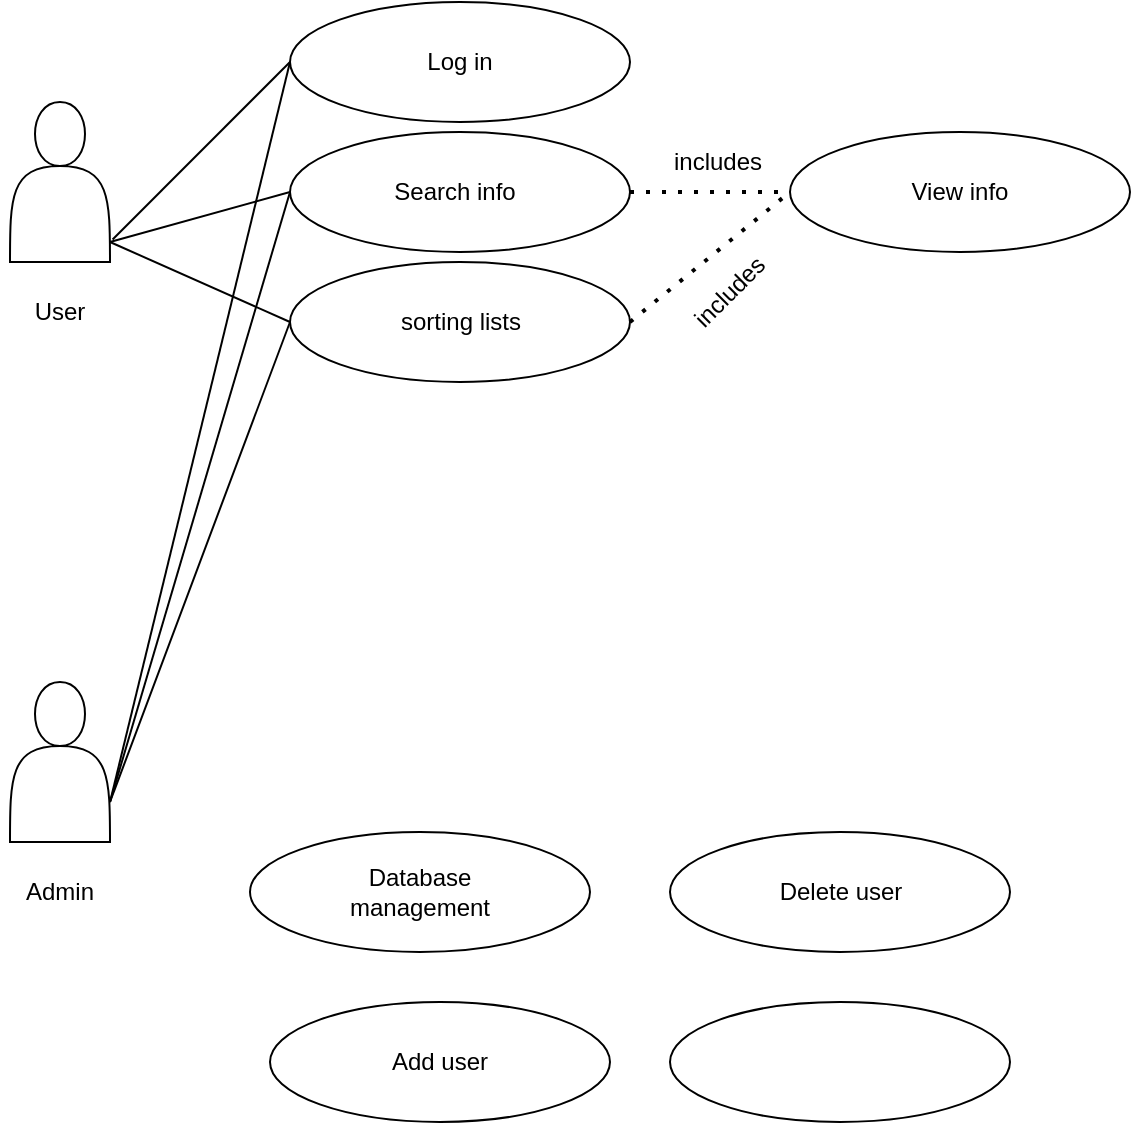 <mxfile version="23.1.6" type="github">
  <diagram name="Page-1" id="gjn546yJCr_9rxce2QaD">
    <mxGraphModel dx="693" dy="821" grid="1" gridSize="10" guides="1" tooltips="1" connect="1" arrows="1" fold="1" page="1" pageScale="1" pageWidth="827" pageHeight="1169" math="0" shadow="0">
      <root>
        <mxCell id="0" />
        <mxCell id="1" parent="0" />
        <mxCell id="0UoAMoojAdJ5vfumu92d-1" value="" style="shape=actor;whiteSpace=wrap;html=1;" vertex="1" parent="1">
          <mxGeometry x="60" y="70" width="50" height="80" as="geometry" />
        </mxCell>
        <mxCell id="0UoAMoojAdJ5vfumu92d-3" value="" style="shape=actor;whiteSpace=wrap;html=1;" vertex="1" parent="1">
          <mxGeometry x="60" y="360" width="50" height="80" as="geometry" />
        </mxCell>
        <mxCell id="0UoAMoojAdJ5vfumu92d-4" value="User" style="text;html=1;align=center;verticalAlign=middle;whiteSpace=wrap;rounded=0;" vertex="1" parent="1">
          <mxGeometry x="55" y="160" width="60" height="30" as="geometry" />
        </mxCell>
        <mxCell id="0UoAMoojAdJ5vfumu92d-5" value="Admin" style="text;html=1;align=center;verticalAlign=middle;whiteSpace=wrap;rounded=0;" vertex="1" parent="1">
          <mxGeometry x="55" y="450" width="60" height="30" as="geometry" />
        </mxCell>
        <mxCell id="0UoAMoojAdJ5vfumu92d-6" value="" style="ellipse;whiteSpace=wrap;html=1;" vertex="1" parent="1">
          <mxGeometry x="200" y="20" width="170" height="60" as="geometry" />
        </mxCell>
        <mxCell id="0UoAMoojAdJ5vfumu92d-7" value="Log in" style="text;html=1;align=center;verticalAlign=middle;whiteSpace=wrap;rounded=0;" vertex="1" parent="1">
          <mxGeometry x="255" y="35" width="60" height="30" as="geometry" />
        </mxCell>
        <mxCell id="0UoAMoojAdJ5vfumu92d-8" value="" style="ellipse;whiteSpace=wrap;html=1;" vertex="1" parent="1">
          <mxGeometry x="200" y="85" width="170" height="60" as="geometry" />
        </mxCell>
        <mxCell id="0UoAMoojAdJ5vfumu92d-9" value="Search info" style="text;html=1;align=center;verticalAlign=middle;whiteSpace=wrap;rounded=0;" vertex="1" parent="1">
          <mxGeometry x="250" y="100" width="65" height="30" as="geometry" />
        </mxCell>
        <mxCell id="0UoAMoojAdJ5vfumu92d-10" value="" style="ellipse;whiteSpace=wrap;html=1;" vertex="1" parent="1">
          <mxGeometry x="450" y="85" width="170" height="60" as="geometry" />
        </mxCell>
        <mxCell id="0UoAMoojAdJ5vfumu92d-11" value="View info" style="text;html=1;align=center;verticalAlign=middle;whiteSpace=wrap;rounded=0;" vertex="1" parent="1">
          <mxGeometry x="505" y="100" width="60" height="30" as="geometry" />
        </mxCell>
        <mxCell id="0UoAMoojAdJ5vfumu92d-12" value="" style="endArrow=none;dashed=1;html=1;dashPattern=1 3;strokeWidth=2;rounded=0;entryX=0;entryY=0.5;entryDx=0;entryDy=0;exitX=1;exitY=0.5;exitDx=0;exitDy=0;" edge="1" parent="1" source="0UoAMoojAdJ5vfumu92d-8" target="0UoAMoojAdJ5vfumu92d-10">
          <mxGeometry width="50" height="50" relative="1" as="geometry">
            <mxPoint x="370" y="50" as="sourcePoint" />
            <mxPoint x="420" as="targetPoint" />
          </mxGeometry>
        </mxCell>
        <mxCell id="0UoAMoojAdJ5vfumu92d-13" value="includes" style="text;html=1;align=center;verticalAlign=middle;whiteSpace=wrap;rounded=0;rotation=0;" vertex="1" parent="1">
          <mxGeometry x="384" y="85" width="60" height="30" as="geometry" />
        </mxCell>
        <mxCell id="0UoAMoojAdJ5vfumu92d-15" value="" style="endArrow=none;html=1;rounded=0;entryX=0;entryY=0.5;entryDx=0;entryDy=0;" edge="1" parent="1" target="0UoAMoojAdJ5vfumu92d-8">
          <mxGeometry width="50" height="50" relative="1" as="geometry">
            <mxPoint x="110" y="140" as="sourcePoint" />
            <mxPoint x="200" y="130" as="targetPoint" />
          </mxGeometry>
        </mxCell>
        <mxCell id="0UoAMoojAdJ5vfumu92d-16" value="" style="endArrow=none;html=1;rounded=0;exitX=1.026;exitY=0.859;exitDx=0;exitDy=0;exitPerimeter=0;" edge="1" parent="1" source="0UoAMoojAdJ5vfumu92d-1">
          <mxGeometry width="50" height="50" relative="1" as="geometry">
            <mxPoint x="150" y="100" as="sourcePoint" />
            <mxPoint x="200" y="50" as="targetPoint" />
          </mxGeometry>
        </mxCell>
        <mxCell id="0UoAMoojAdJ5vfumu92d-17" value="" style="ellipse;whiteSpace=wrap;html=1;" vertex="1" parent="1">
          <mxGeometry x="200" y="150" width="170" height="60" as="geometry" />
        </mxCell>
        <mxCell id="0UoAMoojAdJ5vfumu92d-18" value="sorting lists" style="text;html=1;align=center;verticalAlign=middle;whiteSpace=wrap;rounded=0;" vertex="1" parent="1">
          <mxGeometry x="252.5" y="165" width="65" height="30" as="geometry" />
        </mxCell>
        <mxCell id="0UoAMoojAdJ5vfumu92d-19" value="" style="endArrow=none;dashed=1;html=1;dashPattern=1 3;strokeWidth=2;rounded=0;entryX=0;entryY=0.5;entryDx=0;entryDy=0;" edge="1" parent="1" target="0UoAMoojAdJ5vfumu92d-10">
          <mxGeometry width="50" height="50" relative="1" as="geometry">
            <mxPoint x="370" y="180" as="sourcePoint" />
            <mxPoint x="420" y="140" as="targetPoint" />
          </mxGeometry>
        </mxCell>
        <mxCell id="0UoAMoojAdJ5vfumu92d-20" value="includes" style="text;html=1;align=center;verticalAlign=middle;whiteSpace=wrap;rounded=0;rotation=-45;" vertex="1" parent="1">
          <mxGeometry x="390" y="150" width="60" height="30" as="geometry" />
        </mxCell>
        <mxCell id="0UoAMoojAdJ5vfumu92d-22" value="" style="endArrow=none;html=1;rounded=0;" edge="1" parent="1">
          <mxGeometry width="50" height="50" relative="1" as="geometry">
            <mxPoint x="110" y="140" as="sourcePoint" />
            <mxPoint x="200" y="180" as="targetPoint" />
          </mxGeometry>
        </mxCell>
        <mxCell id="0UoAMoojAdJ5vfumu92d-23" value="" style="endArrow=none;html=1;rounded=0;entryX=0;entryY=0.5;entryDx=0;entryDy=0;" edge="1" parent="1" target="0UoAMoojAdJ5vfumu92d-17">
          <mxGeometry width="50" height="50" relative="1" as="geometry">
            <mxPoint x="110" y="420" as="sourcePoint" />
            <mxPoint x="190" y="200" as="targetPoint" />
          </mxGeometry>
        </mxCell>
        <mxCell id="0UoAMoojAdJ5vfumu92d-24" value="" style="endArrow=none;html=1;rounded=0;entryX=0;entryY=0.5;entryDx=0;entryDy=0;" edge="1" parent="1" target="0UoAMoojAdJ5vfumu92d-8">
          <mxGeometry width="50" height="50" relative="1" as="geometry">
            <mxPoint x="110" y="420" as="sourcePoint" />
            <mxPoint x="160" y="370" as="targetPoint" />
          </mxGeometry>
        </mxCell>
        <mxCell id="0UoAMoojAdJ5vfumu92d-25" value="" style="endArrow=none;html=1;rounded=0;entryX=0;entryY=0.5;entryDx=0;entryDy=0;" edge="1" parent="1" target="0UoAMoojAdJ5vfumu92d-6">
          <mxGeometry width="50" height="50" relative="1" as="geometry">
            <mxPoint x="110" y="420" as="sourcePoint" />
            <mxPoint x="160" y="370" as="targetPoint" />
          </mxGeometry>
        </mxCell>
        <mxCell id="0UoAMoojAdJ5vfumu92d-26" value="" style="ellipse;whiteSpace=wrap;html=1;" vertex="1" parent="1">
          <mxGeometry x="180" y="435" width="170" height="60" as="geometry" />
        </mxCell>
        <mxCell id="0UoAMoojAdJ5vfumu92d-27" value="Database management" style="text;html=1;align=center;verticalAlign=middle;whiteSpace=wrap;rounded=0;" vertex="1" parent="1">
          <mxGeometry x="215" y="450" width="100" height="30" as="geometry" />
        </mxCell>
        <mxCell id="0UoAMoojAdJ5vfumu92d-28" value="" style="ellipse;whiteSpace=wrap;html=1;" vertex="1" parent="1">
          <mxGeometry x="190" y="520" width="170" height="60" as="geometry" />
        </mxCell>
        <mxCell id="0UoAMoojAdJ5vfumu92d-29" value="Add user" style="text;html=1;align=center;verticalAlign=middle;whiteSpace=wrap;rounded=0;" vertex="1" parent="1">
          <mxGeometry x="245" y="535" width="60" height="30" as="geometry" />
        </mxCell>
        <mxCell id="0UoAMoojAdJ5vfumu92d-30" value="" style="ellipse;whiteSpace=wrap;html=1;" vertex="1" parent="1">
          <mxGeometry x="390" y="435" width="170" height="60" as="geometry" />
        </mxCell>
        <mxCell id="0UoAMoojAdJ5vfumu92d-31" value="Delete user" style="text;html=1;align=center;verticalAlign=middle;whiteSpace=wrap;rounded=0;" vertex="1" parent="1">
          <mxGeometry x="442.5" y="450" width="65" height="30" as="geometry" />
        </mxCell>
        <mxCell id="0UoAMoojAdJ5vfumu92d-32" value="" style="ellipse;whiteSpace=wrap;html=1;" vertex="1" parent="1">
          <mxGeometry x="390" y="520" width="170" height="60" as="geometry" />
        </mxCell>
      </root>
    </mxGraphModel>
  </diagram>
</mxfile>
